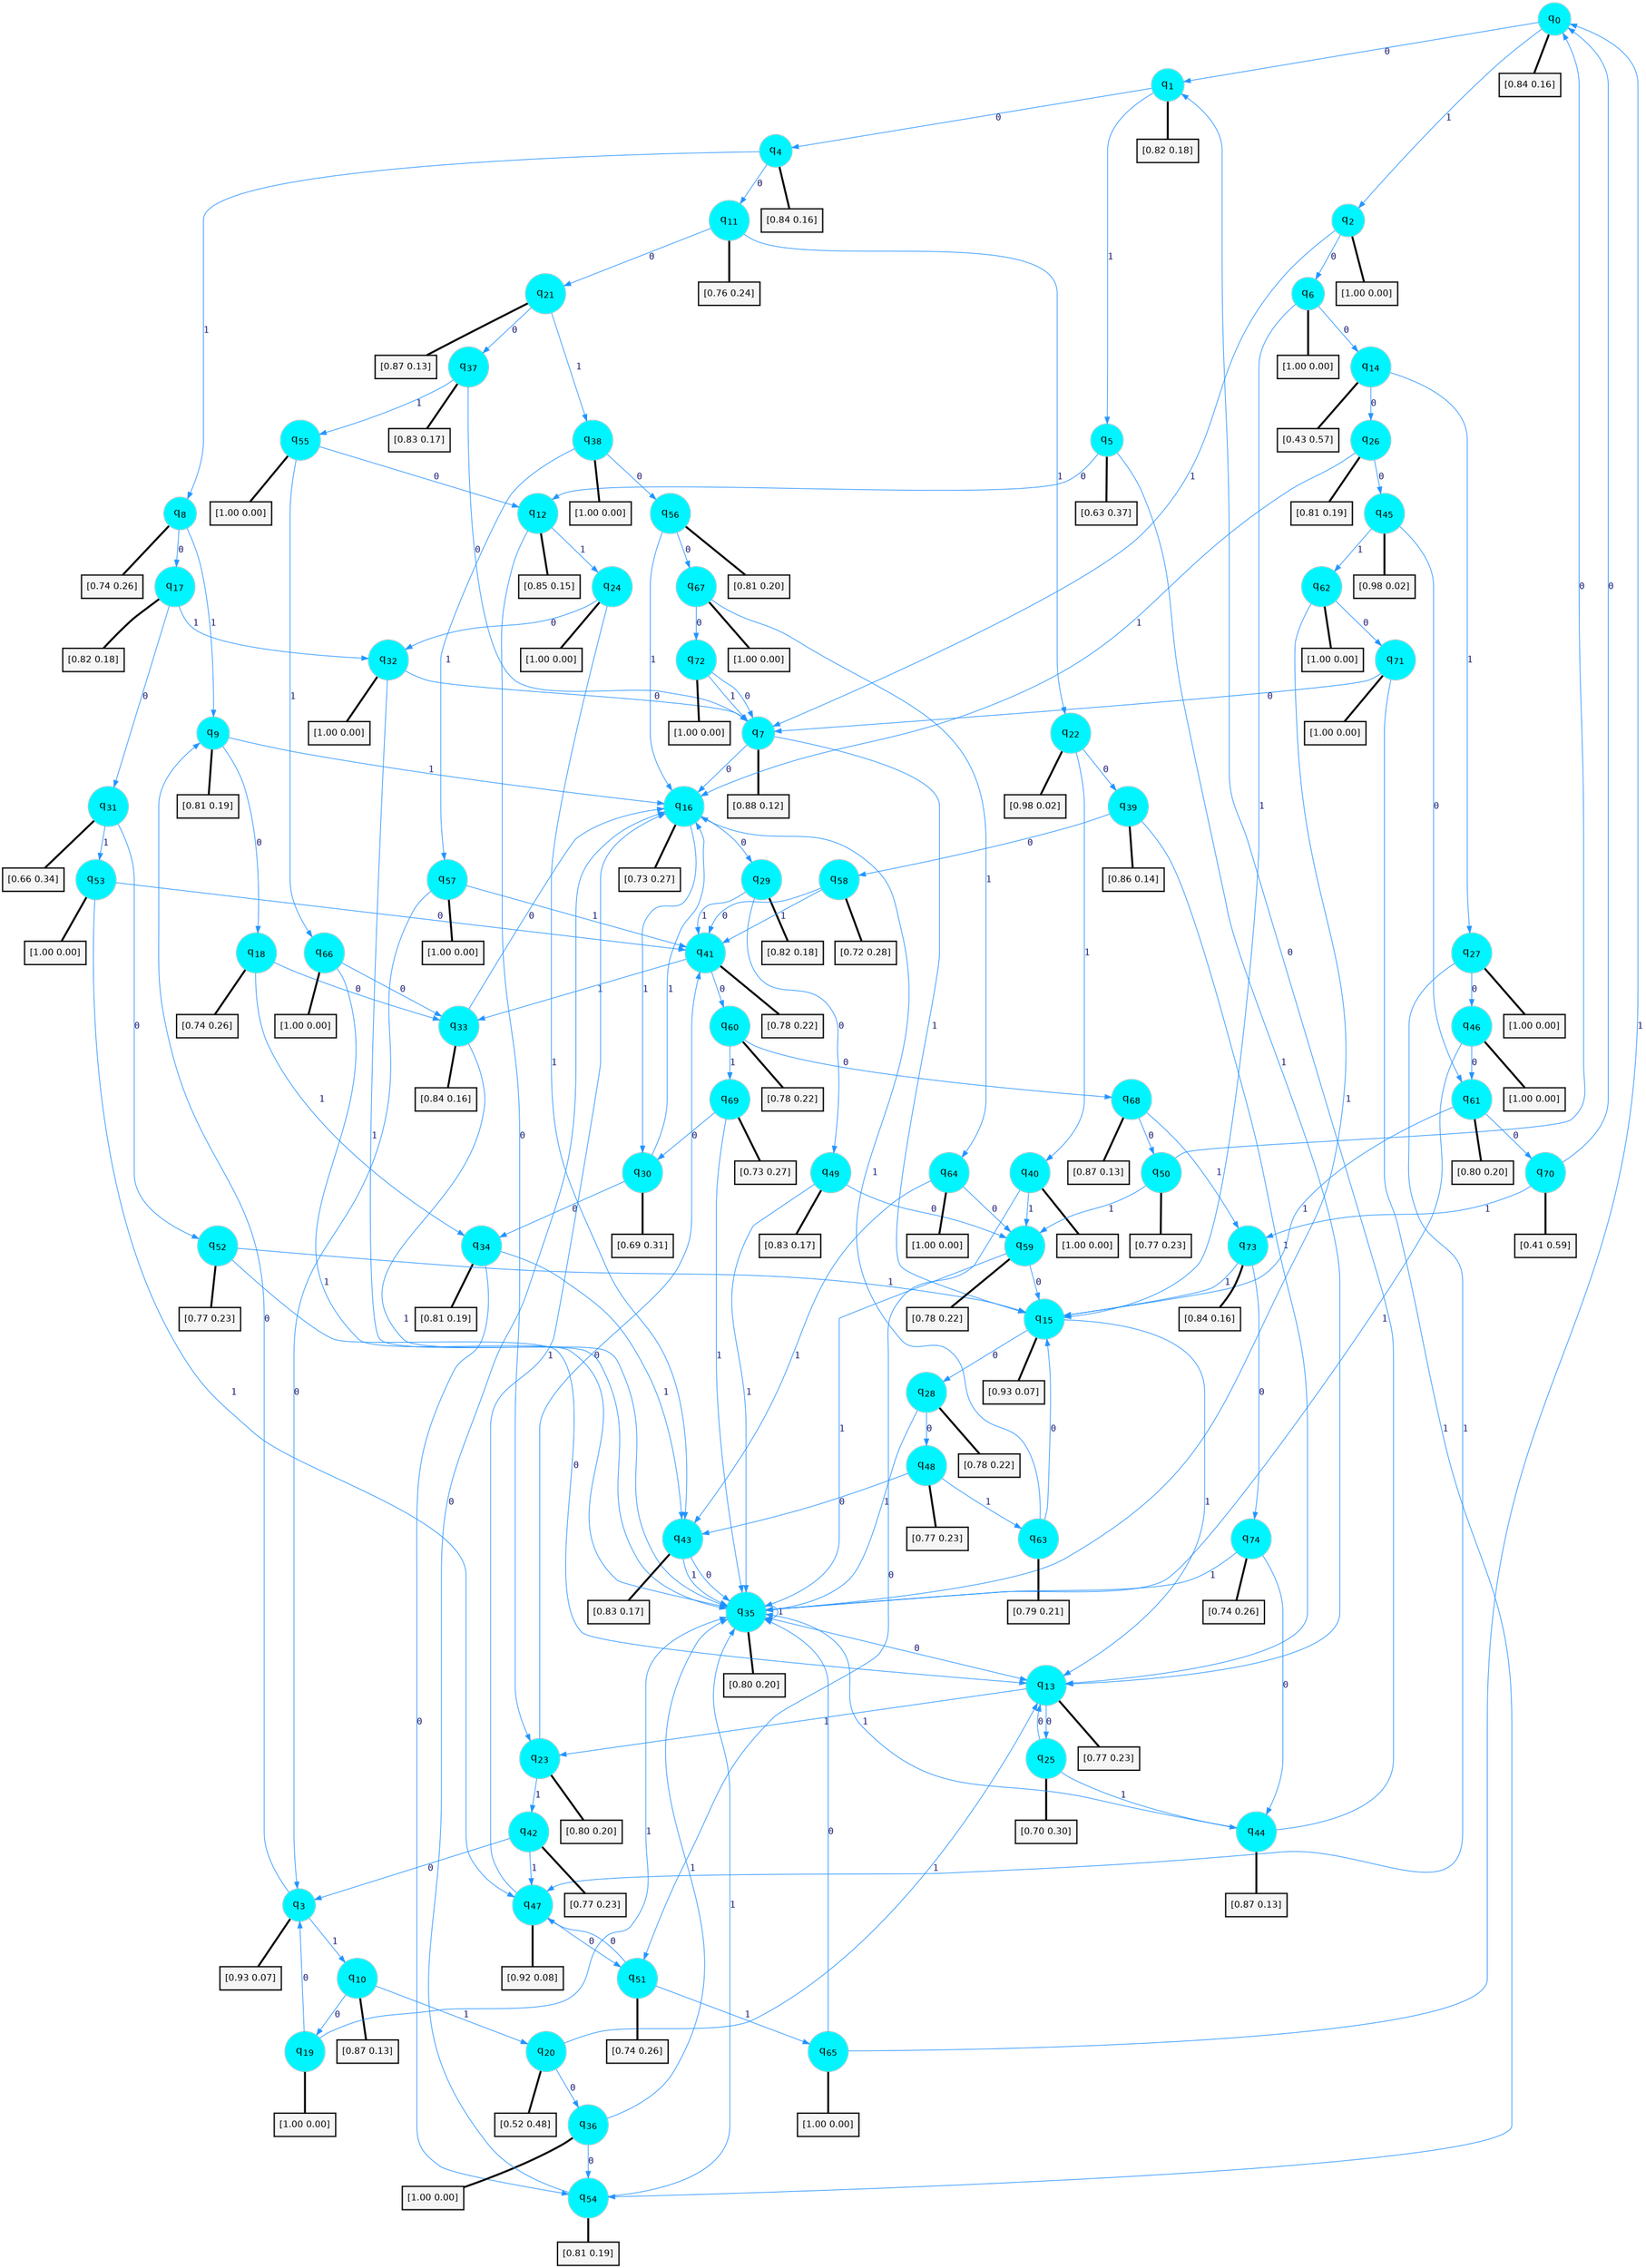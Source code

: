 digraph G {
graph [
bgcolor=transparent, dpi=300, rankdir=TD, size="40,25"];
node [
color=gray, fillcolor=turquoise1, fontcolor=black, fontname=Helvetica, fontsize=16, fontweight=bold, shape=circle, style=filled];
edge [
arrowsize=1, color=dodgerblue1, fontcolor=midnightblue, fontname=courier, fontweight=bold, penwidth=1, style=solid, weight=20];
0[label=<q<SUB>0</SUB>>];
1[label=<q<SUB>1</SUB>>];
2[label=<q<SUB>2</SUB>>];
3[label=<q<SUB>3</SUB>>];
4[label=<q<SUB>4</SUB>>];
5[label=<q<SUB>5</SUB>>];
6[label=<q<SUB>6</SUB>>];
7[label=<q<SUB>7</SUB>>];
8[label=<q<SUB>8</SUB>>];
9[label=<q<SUB>9</SUB>>];
10[label=<q<SUB>10</SUB>>];
11[label=<q<SUB>11</SUB>>];
12[label=<q<SUB>12</SUB>>];
13[label=<q<SUB>13</SUB>>];
14[label=<q<SUB>14</SUB>>];
15[label=<q<SUB>15</SUB>>];
16[label=<q<SUB>16</SUB>>];
17[label=<q<SUB>17</SUB>>];
18[label=<q<SUB>18</SUB>>];
19[label=<q<SUB>19</SUB>>];
20[label=<q<SUB>20</SUB>>];
21[label=<q<SUB>21</SUB>>];
22[label=<q<SUB>22</SUB>>];
23[label=<q<SUB>23</SUB>>];
24[label=<q<SUB>24</SUB>>];
25[label=<q<SUB>25</SUB>>];
26[label=<q<SUB>26</SUB>>];
27[label=<q<SUB>27</SUB>>];
28[label=<q<SUB>28</SUB>>];
29[label=<q<SUB>29</SUB>>];
30[label=<q<SUB>30</SUB>>];
31[label=<q<SUB>31</SUB>>];
32[label=<q<SUB>32</SUB>>];
33[label=<q<SUB>33</SUB>>];
34[label=<q<SUB>34</SUB>>];
35[label=<q<SUB>35</SUB>>];
36[label=<q<SUB>36</SUB>>];
37[label=<q<SUB>37</SUB>>];
38[label=<q<SUB>38</SUB>>];
39[label=<q<SUB>39</SUB>>];
40[label=<q<SUB>40</SUB>>];
41[label=<q<SUB>41</SUB>>];
42[label=<q<SUB>42</SUB>>];
43[label=<q<SUB>43</SUB>>];
44[label=<q<SUB>44</SUB>>];
45[label=<q<SUB>45</SUB>>];
46[label=<q<SUB>46</SUB>>];
47[label=<q<SUB>47</SUB>>];
48[label=<q<SUB>48</SUB>>];
49[label=<q<SUB>49</SUB>>];
50[label=<q<SUB>50</SUB>>];
51[label=<q<SUB>51</SUB>>];
52[label=<q<SUB>52</SUB>>];
53[label=<q<SUB>53</SUB>>];
54[label=<q<SUB>54</SUB>>];
55[label=<q<SUB>55</SUB>>];
56[label=<q<SUB>56</SUB>>];
57[label=<q<SUB>57</SUB>>];
58[label=<q<SUB>58</SUB>>];
59[label=<q<SUB>59</SUB>>];
60[label=<q<SUB>60</SUB>>];
61[label=<q<SUB>61</SUB>>];
62[label=<q<SUB>62</SUB>>];
63[label=<q<SUB>63</SUB>>];
64[label=<q<SUB>64</SUB>>];
65[label=<q<SUB>65</SUB>>];
66[label=<q<SUB>66</SUB>>];
67[label=<q<SUB>67</SUB>>];
68[label=<q<SUB>68</SUB>>];
69[label=<q<SUB>69</SUB>>];
70[label=<q<SUB>70</SUB>>];
71[label=<q<SUB>71</SUB>>];
72[label=<q<SUB>72</SUB>>];
73[label=<q<SUB>73</SUB>>];
74[label=<q<SUB>74</SUB>>];
75[label="[0.84 0.16]", shape=box,fontcolor=black, fontname=Helvetica, fontsize=14, penwidth=2, fillcolor=whitesmoke,color=black];
76[label="[0.82 0.18]", shape=box,fontcolor=black, fontname=Helvetica, fontsize=14, penwidth=2, fillcolor=whitesmoke,color=black];
77[label="[1.00 0.00]", shape=box,fontcolor=black, fontname=Helvetica, fontsize=14, penwidth=2, fillcolor=whitesmoke,color=black];
78[label="[0.93 0.07]", shape=box,fontcolor=black, fontname=Helvetica, fontsize=14, penwidth=2, fillcolor=whitesmoke,color=black];
79[label="[0.84 0.16]", shape=box,fontcolor=black, fontname=Helvetica, fontsize=14, penwidth=2, fillcolor=whitesmoke,color=black];
80[label="[0.63 0.37]", shape=box,fontcolor=black, fontname=Helvetica, fontsize=14, penwidth=2, fillcolor=whitesmoke,color=black];
81[label="[1.00 0.00]", shape=box,fontcolor=black, fontname=Helvetica, fontsize=14, penwidth=2, fillcolor=whitesmoke,color=black];
82[label="[0.88 0.12]", shape=box,fontcolor=black, fontname=Helvetica, fontsize=14, penwidth=2, fillcolor=whitesmoke,color=black];
83[label="[0.74 0.26]", shape=box,fontcolor=black, fontname=Helvetica, fontsize=14, penwidth=2, fillcolor=whitesmoke,color=black];
84[label="[0.81 0.19]", shape=box,fontcolor=black, fontname=Helvetica, fontsize=14, penwidth=2, fillcolor=whitesmoke,color=black];
85[label="[0.87 0.13]", shape=box,fontcolor=black, fontname=Helvetica, fontsize=14, penwidth=2, fillcolor=whitesmoke,color=black];
86[label="[0.76 0.24]", shape=box,fontcolor=black, fontname=Helvetica, fontsize=14, penwidth=2, fillcolor=whitesmoke,color=black];
87[label="[0.85 0.15]", shape=box,fontcolor=black, fontname=Helvetica, fontsize=14, penwidth=2, fillcolor=whitesmoke,color=black];
88[label="[0.77 0.23]", shape=box,fontcolor=black, fontname=Helvetica, fontsize=14, penwidth=2, fillcolor=whitesmoke,color=black];
89[label="[0.43 0.57]", shape=box,fontcolor=black, fontname=Helvetica, fontsize=14, penwidth=2, fillcolor=whitesmoke,color=black];
90[label="[0.93 0.07]", shape=box,fontcolor=black, fontname=Helvetica, fontsize=14, penwidth=2, fillcolor=whitesmoke,color=black];
91[label="[0.73 0.27]", shape=box,fontcolor=black, fontname=Helvetica, fontsize=14, penwidth=2, fillcolor=whitesmoke,color=black];
92[label="[0.82 0.18]", shape=box,fontcolor=black, fontname=Helvetica, fontsize=14, penwidth=2, fillcolor=whitesmoke,color=black];
93[label="[0.74 0.26]", shape=box,fontcolor=black, fontname=Helvetica, fontsize=14, penwidth=2, fillcolor=whitesmoke,color=black];
94[label="[1.00 0.00]", shape=box,fontcolor=black, fontname=Helvetica, fontsize=14, penwidth=2, fillcolor=whitesmoke,color=black];
95[label="[0.52 0.48]", shape=box,fontcolor=black, fontname=Helvetica, fontsize=14, penwidth=2, fillcolor=whitesmoke,color=black];
96[label="[0.87 0.13]", shape=box,fontcolor=black, fontname=Helvetica, fontsize=14, penwidth=2, fillcolor=whitesmoke,color=black];
97[label="[0.98 0.02]", shape=box,fontcolor=black, fontname=Helvetica, fontsize=14, penwidth=2, fillcolor=whitesmoke,color=black];
98[label="[0.80 0.20]", shape=box,fontcolor=black, fontname=Helvetica, fontsize=14, penwidth=2, fillcolor=whitesmoke,color=black];
99[label="[1.00 0.00]", shape=box,fontcolor=black, fontname=Helvetica, fontsize=14, penwidth=2, fillcolor=whitesmoke,color=black];
100[label="[0.70 0.30]", shape=box,fontcolor=black, fontname=Helvetica, fontsize=14, penwidth=2, fillcolor=whitesmoke,color=black];
101[label="[0.81 0.19]", shape=box,fontcolor=black, fontname=Helvetica, fontsize=14, penwidth=2, fillcolor=whitesmoke,color=black];
102[label="[1.00 0.00]", shape=box,fontcolor=black, fontname=Helvetica, fontsize=14, penwidth=2, fillcolor=whitesmoke,color=black];
103[label="[0.78 0.22]", shape=box,fontcolor=black, fontname=Helvetica, fontsize=14, penwidth=2, fillcolor=whitesmoke,color=black];
104[label="[0.82 0.18]", shape=box,fontcolor=black, fontname=Helvetica, fontsize=14, penwidth=2, fillcolor=whitesmoke,color=black];
105[label="[0.69 0.31]", shape=box,fontcolor=black, fontname=Helvetica, fontsize=14, penwidth=2, fillcolor=whitesmoke,color=black];
106[label="[0.66 0.34]", shape=box,fontcolor=black, fontname=Helvetica, fontsize=14, penwidth=2, fillcolor=whitesmoke,color=black];
107[label="[1.00 0.00]", shape=box,fontcolor=black, fontname=Helvetica, fontsize=14, penwidth=2, fillcolor=whitesmoke,color=black];
108[label="[0.84 0.16]", shape=box,fontcolor=black, fontname=Helvetica, fontsize=14, penwidth=2, fillcolor=whitesmoke,color=black];
109[label="[0.81 0.19]", shape=box,fontcolor=black, fontname=Helvetica, fontsize=14, penwidth=2, fillcolor=whitesmoke,color=black];
110[label="[0.80 0.20]", shape=box,fontcolor=black, fontname=Helvetica, fontsize=14, penwidth=2, fillcolor=whitesmoke,color=black];
111[label="[1.00 0.00]", shape=box,fontcolor=black, fontname=Helvetica, fontsize=14, penwidth=2, fillcolor=whitesmoke,color=black];
112[label="[0.83 0.17]", shape=box,fontcolor=black, fontname=Helvetica, fontsize=14, penwidth=2, fillcolor=whitesmoke,color=black];
113[label="[1.00 0.00]", shape=box,fontcolor=black, fontname=Helvetica, fontsize=14, penwidth=2, fillcolor=whitesmoke,color=black];
114[label="[0.86 0.14]", shape=box,fontcolor=black, fontname=Helvetica, fontsize=14, penwidth=2, fillcolor=whitesmoke,color=black];
115[label="[1.00 0.00]", shape=box,fontcolor=black, fontname=Helvetica, fontsize=14, penwidth=2, fillcolor=whitesmoke,color=black];
116[label="[0.78 0.22]", shape=box,fontcolor=black, fontname=Helvetica, fontsize=14, penwidth=2, fillcolor=whitesmoke,color=black];
117[label="[0.77 0.23]", shape=box,fontcolor=black, fontname=Helvetica, fontsize=14, penwidth=2, fillcolor=whitesmoke,color=black];
118[label="[0.83 0.17]", shape=box,fontcolor=black, fontname=Helvetica, fontsize=14, penwidth=2, fillcolor=whitesmoke,color=black];
119[label="[0.87 0.13]", shape=box,fontcolor=black, fontname=Helvetica, fontsize=14, penwidth=2, fillcolor=whitesmoke,color=black];
120[label="[0.98 0.02]", shape=box,fontcolor=black, fontname=Helvetica, fontsize=14, penwidth=2, fillcolor=whitesmoke,color=black];
121[label="[1.00 0.00]", shape=box,fontcolor=black, fontname=Helvetica, fontsize=14, penwidth=2, fillcolor=whitesmoke,color=black];
122[label="[0.92 0.08]", shape=box,fontcolor=black, fontname=Helvetica, fontsize=14, penwidth=2, fillcolor=whitesmoke,color=black];
123[label="[0.77 0.23]", shape=box,fontcolor=black, fontname=Helvetica, fontsize=14, penwidth=2, fillcolor=whitesmoke,color=black];
124[label="[0.83 0.17]", shape=box,fontcolor=black, fontname=Helvetica, fontsize=14, penwidth=2, fillcolor=whitesmoke,color=black];
125[label="[0.77 0.23]", shape=box,fontcolor=black, fontname=Helvetica, fontsize=14, penwidth=2, fillcolor=whitesmoke,color=black];
126[label="[0.74 0.26]", shape=box,fontcolor=black, fontname=Helvetica, fontsize=14, penwidth=2, fillcolor=whitesmoke,color=black];
127[label="[0.77 0.23]", shape=box,fontcolor=black, fontname=Helvetica, fontsize=14, penwidth=2, fillcolor=whitesmoke,color=black];
128[label="[1.00 0.00]", shape=box,fontcolor=black, fontname=Helvetica, fontsize=14, penwidth=2, fillcolor=whitesmoke,color=black];
129[label="[0.81 0.19]", shape=box,fontcolor=black, fontname=Helvetica, fontsize=14, penwidth=2, fillcolor=whitesmoke,color=black];
130[label="[1.00 0.00]", shape=box,fontcolor=black, fontname=Helvetica, fontsize=14, penwidth=2, fillcolor=whitesmoke,color=black];
131[label="[0.81 0.20]", shape=box,fontcolor=black, fontname=Helvetica, fontsize=14, penwidth=2, fillcolor=whitesmoke,color=black];
132[label="[1.00 0.00]", shape=box,fontcolor=black, fontname=Helvetica, fontsize=14, penwidth=2, fillcolor=whitesmoke,color=black];
133[label="[0.72 0.28]", shape=box,fontcolor=black, fontname=Helvetica, fontsize=14, penwidth=2, fillcolor=whitesmoke,color=black];
134[label="[0.78 0.22]", shape=box,fontcolor=black, fontname=Helvetica, fontsize=14, penwidth=2, fillcolor=whitesmoke,color=black];
135[label="[0.78 0.22]", shape=box,fontcolor=black, fontname=Helvetica, fontsize=14, penwidth=2, fillcolor=whitesmoke,color=black];
136[label="[0.80 0.20]", shape=box,fontcolor=black, fontname=Helvetica, fontsize=14, penwidth=2, fillcolor=whitesmoke,color=black];
137[label="[1.00 0.00]", shape=box,fontcolor=black, fontname=Helvetica, fontsize=14, penwidth=2, fillcolor=whitesmoke,color=black];
138[label="[0.79 0.21]", shape=box,fontcolor=black, fontname=Helvetica, fontsize=14, penwidth=2, fillcolor=whitesmoke,color=black];
139[label="[1.00 0.00]", shape=box,fontcolor=black, fontname=Helvetica, fontsize=14, penwidth=2, fillcolor=whitesmoke,color=black];
140[label="[1.00 0.00]", shape=box,fontcolor=black, fontname=Helvetica, fontsize=14, penwidth=2, fillcolor=whitesmoke,color=black];
141[label="[1.00 0.00]", shape=box,fontcolor=black, fontname=Helvetica, fontsize=14, penwidth=2, fillcolor=whitesmoke,color=black];
142[label="[1.00 0.00]", shape=box,fontcolor=black, fontname=Helvetica, fontsize=14, penwidth=2, fillcolor=whitesmoke,color=black];
143[label="[0.87 0.13]", shape=box,fontcolor=black, fontname=Helvetica, fontsize=14, penwidth=2, fillcolor=whitesmoke,color=black];
144[label="[0.73 0.27]", shape=box,fontcolor=black, fontname=Helvetica, fontsize=14, penwidth=2, fillcolor=whitesmoke,color=black];
145[label="[0.41 0.59]", shape=box,fontcolor=black, fontname=Helvetica, fontsize=14, penwidth=2, fillcolor=whitesmoke,color=black];
146[label="[1.00 0.00]", shape=box,fontcolor=black, fontname=Helvetica, fontsize=14, penwidth=2, fillcolor=whitesmoke,color=black];
147[label="[1.00 0.00]", shape=box,fontcolor=black, fontname=Helvetica, fontsize=14, penwidth=2, fillcolor=whitesmoke,color=black];
148[label="[0.84 0.16]", shape=box,fontcolor=black, fontname=Helvetica, fontsize=14, penwidth=2, fillcolor=whitesmoke,color=black];
149[label="[0.74 0.26]", shape=box,fontcolor=black, fontname=Helvetica, fontsize=14, penwidth=2, fillcolor=whitesmoke,color=black];
0->1 [label=0];
0->2 [label=1];
0->75 [arrowhead=none, penwidth=3,color=black];
1->4 [label=0];
1->5 [label=1];
1->76 [arrowhead=none, penwidth=3,color=black];
2->6 [label=0];
2->7 [label=1];
2->77 [arrowhead=none, penwidth=3,color=black];
3->9 [label=0];
3->10 [label=1];
3->78 [arrowhead=none, penwidth=3,color=black];
4->11 [label=0];
4->8 [label=1];
4->79 [arrowhead=none, penwidth=3,color=black];
5->12 [label=0];
5->13 [label=1];
5->80 [arrowhead=none, penwidth=3,color=black];
6->14 [label=0];
6->15 [label=1];
6->81 [arrowhead=none, penwidth=3,color=black];
7->16 [label=0];
7->15 [label=1];
7->82 [arrowhead=none, penwidth=3,color=black];
8->17 [label=0];
8->9 [label=1];
8->83 [arrowhead=none, penwidth=3,color=black];
9->18 [label=0];
9->16 [label=1];
9->84 [arrowhead=none, penwidth=3,color=black];
10->19 [label=0];
10->20 [label=1];
10->85 [arrowhead=none, penwidth=3,color=black];
11->21 [label=0];
11->22 [label=1];
11->86 [arrowhead=none, penwidth=3,color=black];
12->23 [label=0];
12->24 [label=1];
12->87 [arrowhead=none, penwidth=3,color=black];
13->25 [label=0];
13->23 [label=1];
13->88 [arrowhead=none, penwidth=3,color=black];
14->26 [label=0];
14->27 [label=1];
14->89 [arrowhead=none, penwidth=3,color=black];
15->28 [label=0];
15->13 [label=1];
15->90 [arrowhead=none, penwidth=3,color=black];
16->29 [label=0];
16->30 [label=1];
16->91 [arrowhead=none, penwidth=3,color=black];
17->31 [label=0];
17->32 [label=1];
17->92 [arrowhead=none, penwidth=3,color=black];
18->33 [label=0];
18->34 [label=1];
18->93 [arrowhead=none, penwidth=3,color=black];
19->3 [label=0];
19->35 [label=1];
19->94 [arrowhead=none, penwidth=3,color=black];
20->36 [label=0];
20->13 [label=1];
20->95 [arrowhead=none, penwidth=3,color=black];
21->37 [label=0];
21->38 [label=1];
21->96 [arrowhead=none, penwidth=3,color=black];
22->39 [label=0];
22->40 [label=1];
22->97 [arrowhead=none, penwidth=3,color=black];
23->41 [label=0];
23->42 [label=1];
23->98 [arrowhead=none, penwidth=3,color=black];
24->32 [label=0];
24->43 [label=1];
24->99 [arrowhead=none, penwidth=3,color=black];
25->13 [label=0];
25->44 [label=1];
25->100 [arrowhead=none, penwidth=3,color=black];
26->45 [label=0];
26->16 [label=1];
26->101 [arrowhead=none, penwidth=3,color=black];
27->46 [label=0];
27->47 [label=1];
27->102 [arrowhead=none, penwidth=3,color=black];
28->48 [label=0];
28->35 [label=1];
28->103 [arrowhead=none, penwidth=3,color=black];
29->49 [label=0];
29->41 [label=1];
29->104 [arrowhead=none, penwidth=3,color=black];
30->34 [label=0];
30->16 [label=1];
30->105 [arrowhead=none, penwidth=3,color=black];
31->52 [label=0];
31->53 [label=1];
31->106 [arrowhead=none, penwidth=3,color=black];
32->7 [label=0];
32->35 [label=1];
32->107 [arrowhead=none, penwidth=3,color=black];
33->16 [label=0];
33->35 [label=1];
33->108 [arrowhead=none, penwidth=3,color=black];
34->54 [label=0];
34->43 [label=1];
34->109 [arrowhead=none, penwidth=3,color=black];
35->13 [label=0];
35->35 [label=1];
35->110 [arrowhead=none, penwidth=3,color=black];
36->54 [label=0];
36->35 [label=1];
36->111 [arrowhead=none, penwidth=3,color=black];
37->7 [label=0];
37->55 [label=1];
37->112 [arrowhead=none, penwidth=3,color=black];
38->56 [label=0];
38->57 [label=1];
38->113 [arrowhead=none, penwidth=3,color=black];
39->58 [label=0];
39->13 [label=1];
39->114 [arrowhead=none, penwidth=3,color=black];
40->51 [label=0];
40->59 [label=1];
40->115 [arrowhead=none, penwidth=3,color=black];
41->60 [label=0];
41->33 [label=1];
41->116 [arrowhead=none, penwidth=3,color=black];
42->3 [label=0];
42->47 [label=1];
42->117 [arrowhead=none, penwidth=3,color=black];
43->35 [label=0];
43->35 [label=1];
43->118 [arrowhead=none, penwidth=3,color=black];
44->1 [label=0];
44->35 [label=1];
44->119 [arrowhead=none, penwidth=3,color=black];
45->61 [label=0];
45->62 [label=1];
45->120 [arrowhead=none, penwidth=3,color=black];
46->61 [label=0];
46->35 [label=1];
46->121 [arrowhead=none, penwidth=3,color=black];
47->51 [label=0];
47->16 [label=1];
47->122 [arrowhead=none, penwidth=3,color=black];
48->43 [label=0];
48->63 [label=1];
48->123 [arrowhead=none, penwidth=3,color=black];
49->59 [label=0];
49->35 [label=1];
49->124 [arrowhead=none, penwidth=3,color=black];
50->0 [label=0];
50->59 [label=1];
50->125 [arrowhead=none, penwidth=3,color=black];
51->47 [label=0];
51->65 [label=1];
51->126 [arrowhead=none, penwidth=3,color=black];
52->13 [label=0];
52->15 [label=1];
52->127 [arrowhead=none, penwidth=3,color=black];
53->41 [label=0];
53->47 [label=1];
53->128 [arrowhead=none, penwidth=3,color=black];
54->16 [label=0];
54->35 [label=1];
54->129 [arrowhead=none, penwidth=3,color=black];
55->12 [label=0];
55->66 [label=1];
55->130 [arrowhead=none, penwidth=3,color=black];
56->67 [label=0];
56->16 [label=1];
56->131 [arrowhead=none, penwidth=3,color=black];
57->3 [label=0];
57->41 [label=1];
57->132 [arrowhead=none, penwidth=3,color=black];
58->41 [label=0];
58->41 [label=1];
58->133 [arrowhead=none, penwidth=3,color=black];
59->15 [label=0];
59->35 [label=1];
59->134 [arrowhead=none, penwidth=3,color=black];
60->68 [label=0];
60->69 [label=1];
60->135 [arrowhead=none, penwidth=3,color=black];
61->70 [label=0];
61->15 [label=1];
61->136 [arrowhead=none, penwidth=3,color=black];
62->71 [label=0];
62->35 [label=1];
62->137 [arrowhead=none, penwidth=3,color=black];
63->15 [label=0];
63->16 [label=1];
63->138 [arrowhead=none, penwidth=3,color=black];
64->59 [label=0];
64->43 [label=1];
64->139 [arrowhead=none, penwidth=3,color=black];
65->35 [label=0];
65->0 [label=1];
65->140 [arrowhead=none, penwidth=3,color=black];
66->33 [label=0];
66->35 [label=1];
66->141 [arrowhead=none, penwidth=3,color=black];
67->72 [label=0];
67->64 [label=1];
67->142 [arrowhead=none, penwidth=3,color=black];
68->50 [label=0];
68->73 [label=1];
68->143 [arrowhead=none, penwidth=3,color=black];
69->30 [label=0];
69->35 [label=1];
69->144 [arrowhead=none, penwidth=3,color=black];
70->0 [label=0];
70->73 [label=1];
70->145 [arrowhead=none, penwidth=3,color=black];
71->7 [label=0];
71->54 [label=1];
71->146 [arrowhead=none, penwidth=3,color=black];
72->7 [label=0];
72->7 [label=1];
72->147 [arrowhead=none, penwidth=3,color=black];
73->74 [label=0];
73->15 [label=1];
73->148 [arrowhead=none, penwidth=3,color=black];
74->44 [label=0];
74->35 [label=1];
74->149 [arrowhead=none, penwidth=3,color=black];
}
